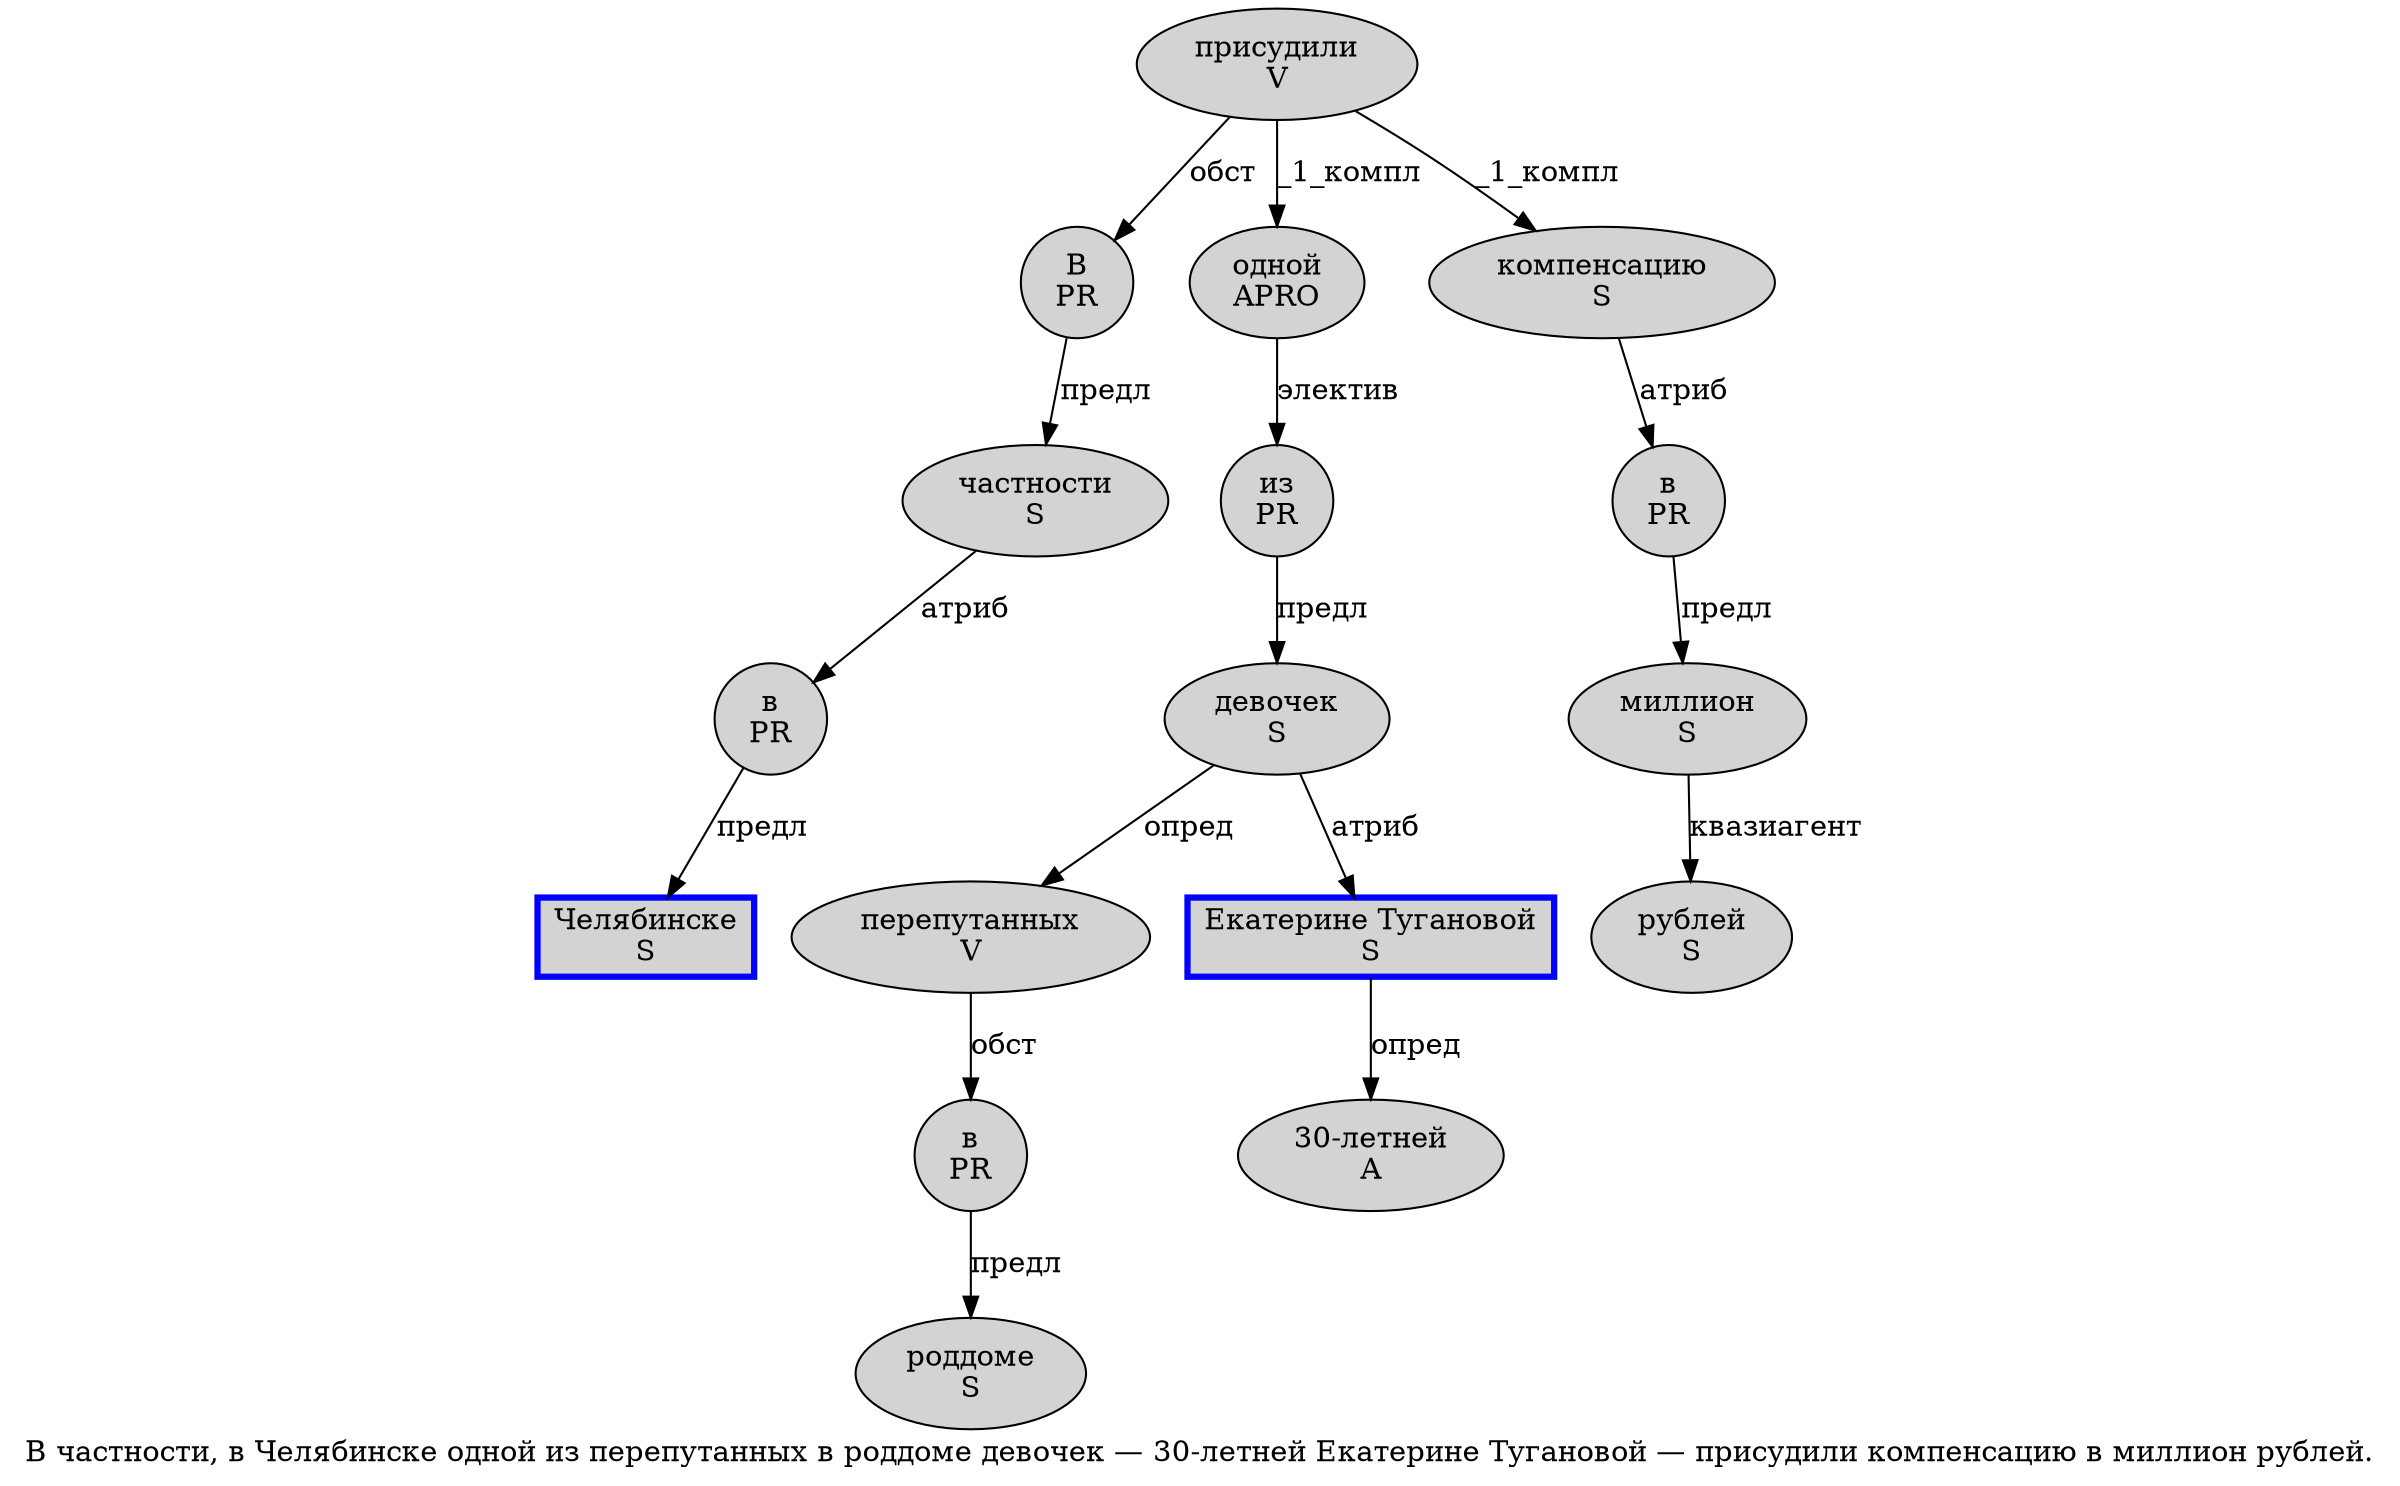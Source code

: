 digraph SENTENCE_636 {
	graph [label="В частности, в Челябинске одной из перепутанных в роддоме девочек — 30-летней Екатерине Тугановой — присудили компенсацию в миллион рублей."]
	node [style=filled]
		0 [label="В
PR" color="" fillcolor=lightgray penwidth=1 shape=ellipse]
		1 [label="частности
S" color="" fillcolor=lightgray penwidth=1 shape=ellipse]
		3 [label="в
PR" color="" fillcolor=lightgray penwidth=1 shape=ellipse]
		4 [label="Челябинске
S" color=blue fillcolor=lightgray penwidth=3 shape=box]
		5 [label="одной
APRO" color="" fillcolor=lightgray penwidth=1 shape=ellipse]
		6 [label="из
PR" color="" fillcolor=lightgray penwidth=1 shape=ellipse]
		7 [label="перепутанных
V" color="" fillcolor=lightgray penwidth=1 shape=ellipse]
		8 [label="в
PR" color="" fillcolor=lightgray penwidth=1 shape=ellipse]
		9 [label="роддоме
S" color="" fillcolor=lightgray penwidth=1 shape=ellipse]
		10 [label="девочек
S" color="" fillcolor=lightgray penwidth=1 shape=ellipse]
		12 [label="30-летней
A" color="" fillcolor=lightgray penwidth=1 shape=ellipse]
		13 [label="Екатерине Тугановой
S" color=blue fillcolor=lightgray penwidth=3 shape=box]
		15 [label="присудили
V" color="" fillcolor=lightgray penwidth=1 shape=ellipse]
		16 [label="компенсацию
S" color="" fillcolor=lightgray penwidth=1 shape=ellipse]
		17 [label="в
PR" color="" fillcolor=lightgray penwidth=1 shape=ellipse]
		18 [label="миллион
S" color="" fillcolor=lightgray penwidth=1 shape=ellipse]
		19 [label="рублей
S" color="" fillcolor=lightgray penwidth=1 shape=ellipse]
			7 -> 8 [label="обст"]
			16 -> 17 [label="атриб"]
			1 -> 3 [label="атриб"]
			0 -> 1 [label="предл"]
			15 -> 0 [label="обст"]
			15 -> 5 [label="_1_компл"]
			15 -> 16 [label="_1_компл"]
			6 -> 10 [label="предл"]
			5 -> 6 [label="электив"]
			3 -> 4 [label="предл"]
			18 -> 19 [label="квазиагент"]
			8 -> 9 [label="предл"]
			13 -> 12 [label="опред"]
			10 -> 7 [label="опред"]
			10 -> 13 [label="атриб"]
			17 -> 18 [label="предл"]
}